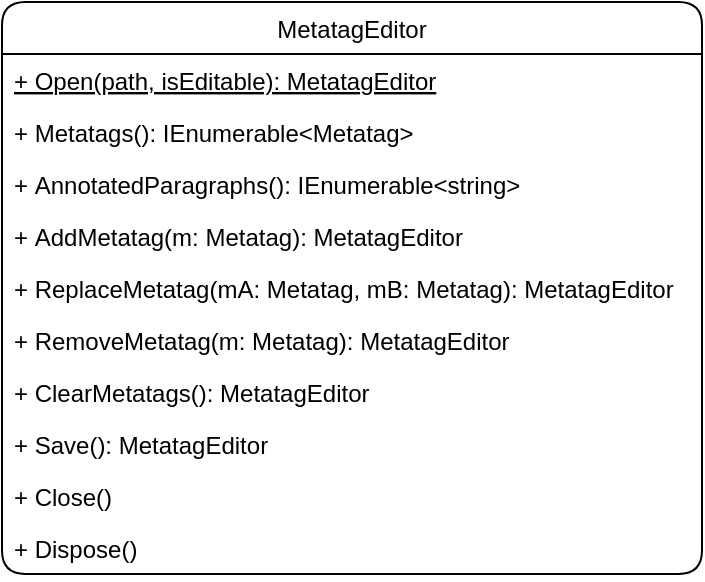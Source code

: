 <mxfile version="13.10.0" type="embed" pages="3">
    <diagram id="4_ZL9BU-jpVuLfuNK3K3" name="MetatagEditor">
        <mxGraphModel dx="642" dy="567" grid="1" gridSize="10" guides="1" tooltips="1" connect="1" arrows="1" fold="1" page="1" pageScale="1" pageWidth="827" pageHeight="1169" math="0" shadow="0">
            <root>
                <mxCell id="0"/>
                <mxCell id="1" parent="0"/>
                <mxCell id="8" value="MetatagEditor" style="swimlane;fontStyle=0;childLayout=stackLayout;horizontal=1;startSize=26;horizontalStack=0;resizeParent=1;resizeParentMax=0;resizeLast=0;collapsible=1;marginBottom=0;rounded=1;" parent="1" vertex="1">
                    <mxGeometry x="250" y="442" width="350" height="286" as="geometry"/>
                </mxCell>
                <mxCell id="9" value="+ Open(path, isEditable): MetatagEditor" style="text;strokeColor=none;fillColor=none;align=left;verticalAlign=top;spacingLeft=4;spacingRight=4;overflow=hidden;rotatable=0;points=[[0,0.5],[1,0.5]];portConstraint=eastwest;fontStyle=4;rounded=1;" parent="8" vertex="1">
                    <mxGeometry y="26" width="350" height="26" as="geometry"/>
                </mxCell>
                <mxCell id="10" value="+ Metatags(): IEnumerable&lt;Metatag&gt;" style="text;strokeColor=none;fillColor=none;align=left;verticalAlign=top;spacingLeft=4;spacingRight=4;overflow=hidden;rotatable=0;points=[[0,0.5],[1,0.5]];portConstraint=eastwest;rounded=1;" parent="8" vertex="1">
                    <mxGeometry y="52" width="350" height="26" as="geometry"/>
                </mxCell>
                <mxCell id="17" value="+ AnnotatedParagraphs(): IEnumerable&lt;string&gt;" style="text;strokeColor=none;fillColor=none;align=left;verticalAlign=top;spacingLeft=4;spacingRight=4;overflow=hidden;rotatable=0;points=[[0,0.5],[1,0.5]];portConstraint=eastwest;rounded=1;" parent="8" vertex="1">
                    <mxGeometry y="78" width="350" height="26" as="geometry"/>
                </mxCell>
                <mxCell id="11" value="+ AddMetatag(m: Metatag): MetatagEditor" style="text;strokeColor=none;fillColor=none;align=left;verticalAlign=top;spacingLeft=4;spacingRight=4;overflow=hidden;rotatable=0;points=[[0,0.5],[1,0.5]];portConstraint=eastwest;rounded=1;" parent="8" vertex="1">
                    <mxGeometry y="104" width="350" height="26" as="geometry"/>
                </mxCell>
                <mxCell id="13" value="+ ReplaceMetatag(mA: Metatag, mB: Metatag): MetatagEditor" style="text;strokeColor=none;fillColor=none;align=left;verticalAlign=top;spacingLeft=4;spacingRight=4;overflow=hidden;rotatable=0;points=[[0,0.5],[1,0.5]];portConstraint=eastwest;rounded=1;" parent="8" vertex="1">
                    <mxGeometry y="130" width="350" height="26" as="geometry"/>
                </mxCell>
                <mxCell id="14" value="+ RemoveMetatag(m: Metatag): MetatagEditor" style="text;strokeColor=none;fillColor=none;align=left;verticalAlign=top;spacingLeft=4;spacingRight=4;overflow=hidden;rotatable=0;points=[[0,0.5],[1,0.5]];portConstraint=eastwest;rounded=1;glass=0;" parent="8" vertex="1">
                    <mxGeometry y="156" width="350" height="26" as="geometry"/>
                </mxCell>
                <mxCell id="15" value="+ ClearMetatags(): MetatagEditor" style="text;strokeColor=none;fillColor=none;align=left;verticalAlign=top;spacingLeft=4;spacingRight=4;overflow=hidden;rotatable=0;points=[[0,0.5],[1,0.5]];portConstraint=eastwest;rounded=1;" parent="8" vertex="1">
                    <mxGeometry y="182" width="350" height="26" as="geometry"/>
                </mxCell>
                <mxCell id="18" value="+ Save(): MetatagEditor" style="text;strokeColor=none;fillColor=none;align=left;verticalAlign=top;spacingLeft=4;spacingRight=4;overflow=hidden;rotatable=0;points=[[0,0.5],[1,0.5]];portConstraint=eastwest;rounded=1;" parent="8" vertex="1">
                    <mxGeometry y="208" width="350" height="26" as="geometry"/>
                </mxCell>
                <mxCell id="19" value="+ Close()" style="text;strokeColor=none;fillColor=none;align=left;verticalAlign=top;spacingLeft=4;spacingRight=4;overflow=hidden;rotatable=0;points=[[0,0.5],[1,0.5]];portConstraint=eastwest;rounded=1;" parent="8" vertex="1">
                    <mxGeometry y="234" width="350" height="26" as="geometry"/>
                </mxCell>
                <mxCell id="20" value="+ Dispose()" style="text;strokeColor=none;fillColor=none;align=left;verticalAlign=top;spacingLeft=4;spacingRight=4;overflow=hidden;rotatable=0;points=[[0,0.5],[1,0.5]];portConstraint=eastwest;rounded=1;" parent="8" vertex="1">
                    <mxGeometry y="260" width="350" height="26" as="geometry"/>
                </mxCell>
            </root>
        </mxGraphModel>
    </diagram>
    <diagram id="_Jb-LeSOit_Tk8H4z7jV" name="IAnnotator">
        <mxGraphModel dx="642" dy="567" grid="1" gridSize="10" guides="1" tooltips="1" connect="1" arrows="1" fold="1" page="1" pageScale="1" pageWidth="827" pageHeight="1169" math="0" shadow="0">
            <root>
                <mxCell id="mQvLrDkyPWzMIwFaJK_k-0"/>
                <mxCell id="mQvLrDkyPWzMIwFaJK_k-1" parent="mQvLrDkyPWzMIwFaJK_k-0"/>
                <mxCell id="mQvLrDkyPWzMIwFaJK_k-3" value="«interface»&#10;IAnnotator" style="swimlane;fontStyle=1;align=center;verticalAlign=middle;childLayout=stackLayout;horizontal=1;startSize=40;horizontalStack=0;resizeParent=1;resizeParentMax=0;resizeLast=0;collapsible=1;marginBottom=0;rounded=1;" parent="mQvLrDkyPWzMIwFaJK_k-1" vertex="1">
                    <mxGeometry x="268" y="552" width="292" height="66" as="geometry"/>
                </mxCell>
                <mxCell id="mQvLrDkyPWzMIwFaJK_k-6" value="+ AnnotateAsync(text: string): Task&lt;IList&lt;Metatag&gt;&gt;" style="text;strokeColor=none;fillColor=none;align=left;verticalAlign=top;spacingLeft=4;spacingRight=4;overflow=hidden;rotatable=0;points=[[0,0.5],[1,0.5]];portConstraint=eastwest;rounded=1;" parent="mQvLrDkyPWzMIwFaJK_k-3" vertex="1">
                    <mxGeometry y="40" width="292" height="26" as="geometry"/>
                </mxCell>
            </root>
        </mxGraphModel>
    </diagram>
    <diagram id="SDiz6YEQLHRHlyV59cuB" name="Document">
        <mxGraphModel dx="642" dy="567" grid="1" gridSize="10" guides="1" tooltips="1" connect="1" arrows="1" fold="1" page="1" pageScale="1" pageWidth="827" pageHeight="1169" math="0" shadow="0">
            <root>
                <mxCell id="2ipi0CV6JHUPuag-cpz7-0"/>
                <mxCell id="2ipi0CV6JHUPuag-cpz7-1" parent="2ipi0CV6JHUPuag-cpz7-0"/>
                <mxCell id="2ipi0CV6JHUPuag-cpz7-2" value="Document" style="swimlane;fontStyle=1;align=center;verticalAlign=top;childLayout=stackLayout;horizontal=1;startSize=26;horizontalStack=0;resizeParent=1;resizeParentMax=0;resizeLast=0;collapsible=1;marginBottom=0;rounded=1;" vertex="1" parent="2ipi0CV6JHUPuag-cpz7-1">
                    <mxGeometry x="268" y="520" width="292" height="130" as="geometry"/>
                </mxCell>
                <mxCell id="2ipi0CV6JHUPuag-cpz7-5" value="+ Document(path: string)" style="text;strokeColor=none;fillColor=none;align=left;verticalAlign=top;spacingLeft=4;spacingRight=4;overflow=hidden;rotatable=0;points=[[0,0.5],[1,0.5]];portConstraint=eastwest;rounded=1;" vertex="1" parent="2ipi0CV6JHUPuag-cpz7-2">
                    <mxGeometry y="26" width="292" height="26" as="geometry"/>
                </mxCell>
                <mxCell id="2ipi0CV6JHUPuag-cpz7-6" value="+ Text(): string" style="text;strokeColor=none;fillColor=none;align=left;verticalAlign=top;spacingLeft=4;spacingRight=4;overflow=hidden;rotatable=0;points=[[0,0.5],[1,0.5]];portConstraint=eastwest;rounded=1;" vertex="1" parent="2ipi0CV6JHUPuag-cpz7-2">
                    <mxGeometry y="52" width="292" height="26" as="geometry"/>
                </mxCell>
                <mxCell id="2ipi0CV6JHUPuag-cpz7-7" value="+ Close()" style="text;strokeColor=none;fillColor=none;align=left;verticalAlign=top;spacingLeft=4;spacingRight=4;overflow=hidden;rotatable=0;points=[[0,0.5],[1,0.5]];portConstraint=eastwest;rounded=1;" vertex="1" parent="2ipi0CV6JHUPuag-cpz7-2">
                    <mxGeometry y="78" width="292" height="26" as="geometry"/>
                </mxCell>
                <mxCell id="2ipi0CV6JHUPuag-cpz7-8" value="+ Dispose()" style="text;strokeColor=none;fillColor=none;align=left;verticalAlign=top;spacingLeft=4;spacingRight=4;overflow=hidden;rotatable=0;points=[[0,0.5],[1,0.5]];portConstraint=eastwest;rounded=1;" vertex="1" parent="2ipi0CV6JHUPuag-cpz7-2">
                    <mxGeometry y="104" width="292" height="26" as="geometry"/>
                </mxCell>
            </root>
        </mxGraphModel>
    </diagram>
</mxfile>